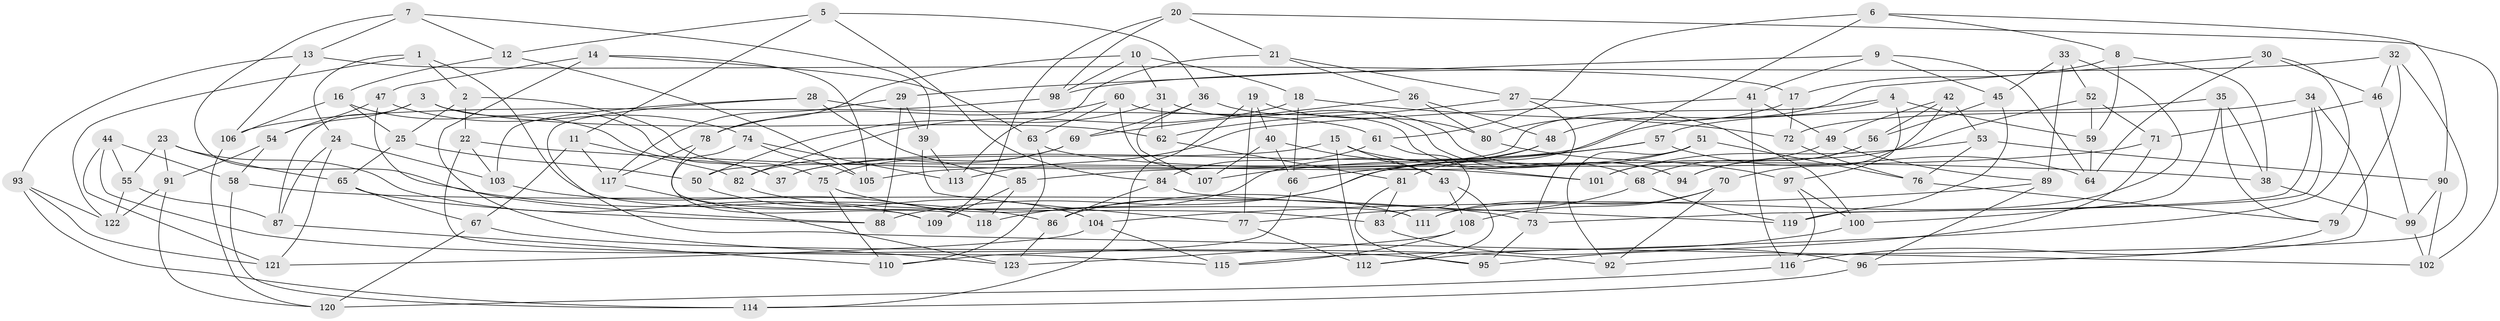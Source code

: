 // coarse degree distribution, {9: 0.0136986301369863, 4: 0.5616438356164384, 8: 0.0821917808219178, 7: 0.0273972602739726, 14: 0.0136986301369863, 6: 0.2465753424657534, 3: 0.0136986301369863, 5: 0.0273972602739726, 12: 0.0136986301369863}
// Generated by graph-tools (version 1.1) at 2025/20/03/04/25 18:20:36]
// undirected, 123 vertices, 246 edges
graph export_dot {
graph [start="1"]
  node [color=gray90,style=filled];
  1;
  2;
  3;
  4;
  5;
  6;
  7;
  8;
  9;
  10;
  11;
  12;
  13;
  14;
  15;
  16;
  17;
  18;
  19;
  20;
  21;
  22;
  23;
  24;
  25;
  26;
  27;
  28;
  29;
  30;
  31;
  32;
  33;
  34;
  35;
  36;
  37;
  38;
  39;
  40;
  41;
  42;
  43;
  44;
  45;
  46;
  47;
  48;
  49;
  50;
  51;
  52;
  53;
  54;
  55;
  56;
  57;
  58;
  59;
  60;
  61;
  62;
  63;
  64;
  65;
  66;
  67;
  68;
  69;
  70;
  71;
  72;
  73;
  74;
  75;
  76;
  77;
  78;
  79;
  80;
  81;
  82;
  83;
  84;
  85;
  86;
  87;
  88;
  89;
  90;
  91;
  92;
  93;
  94;
  95;
  96;
  97;
  98;
  99;
  100;
  101;
  102;
  103;
  104;
  105;
  106;
  107;
  108;
  109;
  110;
  111;
  112;
  113;
  114;
  115;
  116;
  117;
  118;
  119;
  120;
  121;
  122;
  123;
  1 -- 24;
  1 -- 111;
  1 -- 2;
  1 -- 122;
  2 -- 22;
  2 -- 75;
  2 -- 25;
  3 -- 62;
  3 -- 37;
  3 -- 54;
  3 -- 87;
  4 -- 97;
  4 -- 50;
  4 -- 37;
  4 -- 59;
  5 -- 11;
  5 -- 84;
  5 -- 12;
  5 -- 36;
  6 -- 8;
  6 -- 90;
  6 -- 61;
  6 -- 81;
  7 -- 13;
  7 -- 86;
  7 -- 12;
  7 -- 39;
  8 -- 59;
  8 -- 38;
  8 -- 17;
  9 -- 41;
  9 -- 45;
  9 -- 64;
  9 -- 29;
  10 -- 98;
  10 -- 31;
  10 -- 18;
  10 -- 78;
  11 -- 82;
  11 -- 117;
  11 -- 67;
  12 -- 105;
  12 -- 16;
  13 -- 93;
  13 -- 106;
  13 -- 17;
  14 -- 63;
  14 -- 105;
  14 -- 47;
  14 -- 123;
  15 -- 101;
  15 -- 43;
  15 -- 112;
  15 -- 37;
  16 -- 37;
  16 -- 25;
  16 -- 106;
  17 -- 72;
  17 -- 80;
  18 -- 82;
  18 -- 72;
  18 -- 66;
  19 -- 114;
  19 -- 77;
  19 -- 80;
  19 -- 40;
  20 -- 21;
  20 -- 102;
  20 -- 98;
  20 -- 109;
  21 -- 26;
  21 -- 113;
  21 -- 27;
  22 -- 115;
  22 -- 38;
  22 -- 103;
  23 -- 65;
  23 -- 55;
  23 -- 109;
  23 -- 91;
  24 -- 103;
  24 -- 121;
  24 -- 87;
  25 -- 65;
  25 -- 50;
  26 -- 69;
  26 -- 48;
  26 -- 80;
  27 -- 100;
  27 -- 73;
  27 -- 62;
  28 -- 103;
  28 -- 85;
  28 -- 102;
  28 -- 61;
  29 -- 88;
  29 -- 117;
  29 -- 39;
  30 -- 115;
  30 -- 64;
  30 -- 46;
  30 -- 48;
  31 -- 62;
  31 -- 50;
  31 -- 94;
  32 -- 92;
  32 -- 79;
  32 -- 98;
  32 -- 46;
  33 -- 45;
  33 -- 89;
  33 -- 52;
  33 -- 111;
  34 -- 72;
  34 -- 96;
  34 -- 73;
  34 -- 119;
  35 -- 57;
  35 -- 38;
  35 -- 79;
  35 -- 100;
  36 -- 107;
  36 -- 94;
  36 -- 69;
  38 -- 99;
  39 -- 113;
  39 -- 77;
  40 -- 66;
  40 -- 107;
  40 -- 43;
  41 -- 49;
  41 -- 113;
  41 -- 116;
  42 -- 70;
  42 -- 53;
  42 -- 56;
  42 -- 49;
  43 -- 112;
  43 -- 108;
  44 -- 95;
  44 -- 55;
  44 -- 121;
  44 -- 58;
  45 -- 119;
  45 -- 56;
  46 -- 99;
  46 -- 71;
  47 -- 54;
  47 -- 88;
  47 -- 74;
  48 -- 86;
  48 -- 118;
  49 -- 89;
  49 -- 101;
  50 -- 104;
  51 -- 92;
  51 -- 88;
  51 -- 105;
  51 -- 76;
  52 -- 94;
  52 -- 59;
  52 -- 71;
  53 -- 90;
  53 -- 76;
  53 -- 101;
  54 -- 58;
  54 -- 91;
  55 -- 87;
  55 -- 122;
  56 -- 94;
  56 -- 68;
  57 -- 107;
  57 -- 64;
  57 -- 66;
  58 -- 114;
  58 -- 73;
  59 -- 64;
  60 -- 68;
  60 -- 107;
  60 -- 78;
  60 -- 63;
  61 -- 84;
  61 -- 83;
  62 -- 81;
  63 -- 101;
  63 -- 110;
  65 -- 67;
  65 -- 88;
  66 -- 110;
  67 -- 120;
  67 -- 92;
  68 -- 119;
  68 -- 77;
  69 -- 75;
  69 -- 82;
  70 -- 92;
  70 -- 111;
  70 -- 108;
  71 -- 85;
  71 -- 95;
  72 -- 76;
  73 -- 95;
  74 -- 105;
  74 -- 109;
  74 -- 113;
  75 -- 110;
  75 -- 111;
  76 -- 79;
  77 -- 112;
  78 -- 117;
  78 -- 118;
  79 -- 116;
  80 -- 97;
  81 -- 83;
  81 -- 95;
  82 -- 83;
  83 -- 96;
  84 -- 119;
  84 -- 86;
  85 -- 109;
  85 -- 118;
  86 -- 123;
  87 -- 110;
  89 -- 96;
  89 -- 104;
  90 -- 102;
  90 -- 99;
  91 -- 120;
  91 -- 122;
  93 -- 114;
  93 -- 122;
  93 -- 121;
  96 -- 114;
  97 -- 100;
  97 -- 116;
  98 -- 106;
  99 -- 102;
  100 -- 112;
  103 -- 118;
  104 -- 121;
  104 -- 115;
  106 -- 120;
  108 -- 115;
  108 -- 123;
  116 -- 120;
  117 -- 123;
}
